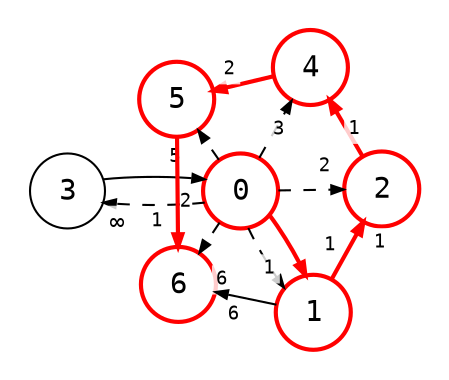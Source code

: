 digraph {
    node [shape=circle, fontname="monospace", fixedsize=true, width="0.50"];
    edge [arrowsize=0.6, fontname="monospace", fontsize=9];
    layout=neato;
    mode="sgd";
    scale=1.2;
    normalize=true;
    maxiter=100000;
    pad=0.2;
    overlap=false;
    // splines=line

    3 [color="#bbb", fontcolor="#bbb"];
    0, 1, 2, 4, 5, 6 [style=bold, color=red];

    0 [
        label=<
            <table border="0" cellpadding="1" cellspacing="0">
                <tr>
                    <td bgcolor="#ffffffcc">0</td>
                </tr>
            </table>
        >;
        color=red;
        style=bold
    ];

    1 [
        label=<
            <table border="0" cellpadding="1" cellspacing="0">
                <tr>
                    <td bgcolor="#ffffffcc">1</td>
                </tr>
            </table>
        >;
        color=red;
        style=bold
    ];

    2 [
        label=<
            <table border="0" cellpadding="1" cellspacing="0">
                <tr>
                    <td bgcolor="#ffffffcc">2</td>
                </tr>
            </table>
        >;
    ];

    3 [
        label=<
            <table border="0" cellpadding="1" cellspacing="0">
                <tr>
                    <td bgcolor="#ffffffcc">3</td>
                </tr>
            </table>
        >;
    ];

    4 [
        label=<
            <table border="0" cellpadding="1" cellspacing="0">
                <tr>
                    <td bgcolor="#ffffffcc">4</td>
                </tr>
            </table>
        >;
    ];

    5 [
        label=<
            <table border="0" cellpadding="1" cellspacing="0">
                <tr>
                    <td bgcolor="#ffffffcc">5</td>
                </tr>
            </table>
        >;
    ];

    6 [
        label=<
            <table border="0" cellpadding="1" cellspacing="0">
                <tr>
                    <td bgcolor="#ffffffcc">6</td>
                </tr>
            </table>
        >;
    ];

    0 -> 1 [
        color=red;
        style=bold;
        headlabel=<
            <table border="0" cellpadding="2" cellspacing="7">
                <tr>
                    <td bgcolor="#ffffffcc">1</td>
                </tr>
            </table>
        >
    ];

    1 -> 2 [
        style=bold; 
        color=red; 
        headlabel=<
            <table border="0" cellpadding="2" cellspacing="3">
                <tr>
                    <td bgcolor="#ffffffcc">1</td>
                </tr>
            </table>
        >
    ];

    1 -> 6 [
        color="#bbb";
        fontcolor="#bbb";
        headlabel=<
            <table border="0" cellpadding="2" cellspacing="4">
                <tr>
                    <td bgcolor="#ffffffcc">6</td>
                </tr>
            </table>
        >
    ];

    2 -> 4 [
        style=bold; 
        color=red; 
        headlabel=<
            <table border="0" cellpadding="2" cellspacing="7">
                <tr>
                    <td bgcolor="#ffffffcc">1</td>
                </tr>
            </table>
        >
    ];

    3 -> 0 [
        color="#bbb";
        fontcolor="#bbb";
        headlabel=<
            <table border="0" cellpadding="2" cellspacing="4">
                <tr>
                    <td bgcolor="#ffffffcc">2</td>
                </tr>
            </table>
        >
    ];

    4 -> 5 [
        style=bold; 
        color=red; 
        headlabel=<
            <table border="0" cellpadding="2" cellspacing="3">
                <tr>
                    <td bgcolor="#ffffffcc">2</td>
                </tr>
            </table>
        >
    ];

    5 -> 6 [
        style=bold; 
        color=red; 
        headlabel=<
            <table border="0" cellpadding="2" cellspacing="5">
                <tr>
                    <td bgcolor="#ffffffcc">1</td>
                </tr>
            </table>
        >
    ];

    0 -> 3 [
        style=dashed;
        fontsize=12;
        headlabel=<
            <table border="0" cellpadding="2" cellspacing="1">
                <tr>
                    <td bgcolor="#ffffffcc">∞</td>
                </tr>
            </table>
        >
    ];

    0 -> 1 [
        style=dashed;
        headlabel=<
            <table border="0" cellpadding="2" cellspacing="2">
                <tr>
                    <td bgcolor="#ffffffcc">1</td>
                </tr>
            </table>
        >
    ];

    0 -> 2 [
        style=dashed;
        headlabel=<
            <table border="0" cellpadding="2" cellspacing="4">
                <tr>
                    <td bgcolor="#ffffffcc">2</td>
                </tr>
            </table>
        >
    ];

    0 -> 4 [
        style=dashed;
        headlabel=<
            <table border="0" cellpadding="2" cellspacing="7">
                <tr>
                    <td bgcolor="#ffffffcc">3</td>
                </tr>
            </table>
        >
    ];

    0 -> 5 [
        style=dashed;
        headlabel=<
            <table border="0" cellpadding="2" cellspacing="6">
                <tr>
                    <td bgcolor="#ffffffcc">5</td>
                </tr>
            </table>
        >
    ];

    0 -> 6 [
        style=dashed;
        headlabel=<
            <table border="0" cellpadding="2" cellspacing="6">
                <tr>
                    <td bgcolor="#ffffffcc">6</td>
                </tr>
            </table>
        >
    ];
}